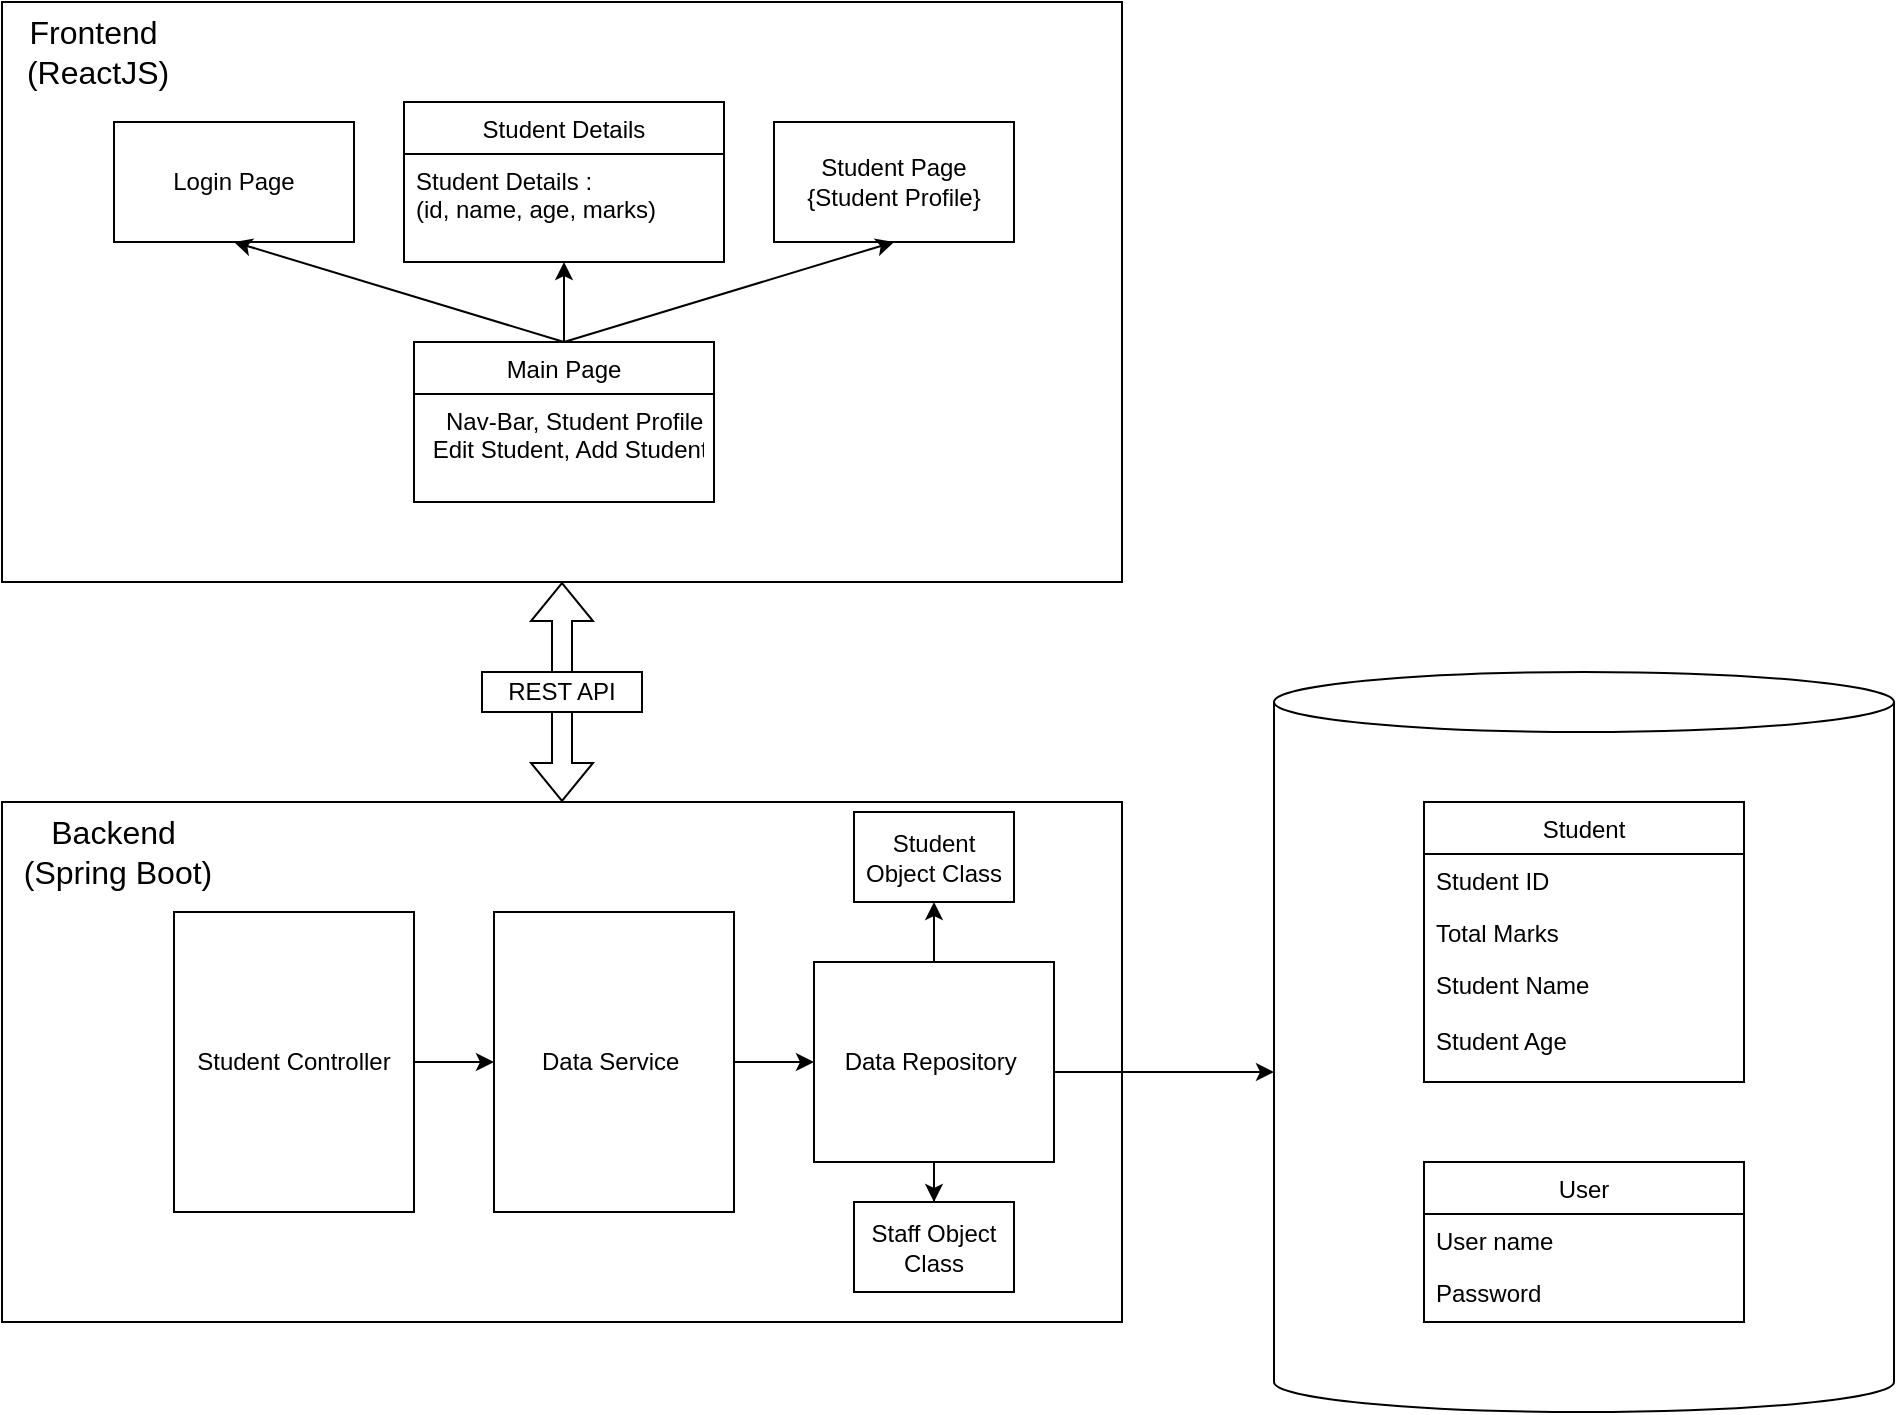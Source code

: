 <mxfile version="24.7.16">
  <diagram id="C5RBs43oDa-KdzZeNtuy" name="Page-1">
    <mxGraphModel dx="880" dy="1603" grid="1" gridSize="10" guides="1" tooltips="1" connect="1" arrows="1" fold="1" page="1" pageScale="1" pageWidth="827" pageHeight="1169" math="0" shadow="0">
      <root>
        <mxCell id="WIyWlLk6GJQsqaUBKTNV-0" />
        <mxCell id="WIyWlLk6GJQsqaUBKTNV-1" parent="WIyWlLk6GJQsqaUBKTNV-0" />
        <mxCell id="KbAVaOLCOC8fgSEtVhAz-41" value="" style="shape=cylinder3;whiteSpace=wrap;html=1;boundedLbl=1;backgroundOutline=1;size=15;" parent="WIyWlLk6GJQsqaUBKTNV-1" vertex="1">
          <mxGeometry x="770" y="305" width="310" height="370" as="geometry" />
        </mxCell>
        <mxCell id="KbAVaOLCOC8fgSEtVhAz-26" value="" style="rounded=0;whiteSpace=wrap;html=1;" parent="WIyWlLk6GJQsqaUBKTNV-1" vertex="1">
          <mxGeometry x="134" y="-30" width="560" height="290" as="geometry" />
        </mxCell>
        <mxCell id="zkfFHV4jXpPFQw0GAbJ--6" value="Student" style="swimlane;fontStyle=0;align=center;verticalAlign=top;childLayout=stackLayout;horizontal=1;startSize=26;horizontalStack=0;resizeParent=1;resizeLast=0;collapsible=1;marginBottom=0;rounded=0;shadow=0;strokeWidth=1;movable=1;resizable=1;rotatable=1;deletable=1;editable=1;locked=0;connectable=1;" parent="WIyWlLk6GJQsqaUBKTNV-1" vertex="1">
          <mxGeometry x="845" y="370" width="160" height="140" as="geometry">
            <mxRectangle x="130" y="380" width="160" height="26" as="alternateBounds" />
          </mxGeometry>
        </mxCell>
        <mxCell id="zkfFHV4jXpPFQw0GAbJ--7" value="Student ID    " style="text;align=left;verticalAlign=top;spacingLeft=4;spacingRight=4;overflow=hidden;rotatable=1;points=[[0,0.5],[1,0.5]];portConstraint=eastwest;movable=1;resizable=1;deletable=1;editable=1;locked=0;connectable=1;" parent="zkfFHV4jXpPFQw0GAbJ--6" vertex="1">
          <mxGeometry y="26" width="160" height="26" as="geometry" />
        </mxCell>
        <mxCell id="zkfFHV4jXpPFQw0GAbJ--10" value="Total Marks" style="text;align=left;verticalAlign=top;spacingLeft=4;spacingRight=4;overflow=hidden;rotatable=1;points=[[0,0.5],[1,0.5]];portConstraint=eastwest;fontStyle=0;movable=1;resizable=1;deletable=1;editable=1;locked=0;connectable=1;" parent="zkfFHV4jXpPFQw0GAbJ--6" vertex="1">
          <mxGeometry y="52" width="160" height="26" as="geometry" />
        </mxCell>
        <mxCell id="zkfFHV4jXpPFQw0GAbJ--8" value="Student Name" style="text;align=left;verticalAlign=top;spacingLeft=4;spacingRight=4;overflow=hidden;rotatable=1;points=[[0,0.5],[1,0.5]];portConstraint=eastwest;rounded=0;shadow=0;html=0;movable=1;resizable=1;deletable=1;editable=1;locked=0;connectable=1;" parent="zkfFHV4jXpPFQw0GAbJ--6" vertex="1">
          <mxGeometry y="78" width="160" height="28" as="geometry" />
        </mxCell>
        <mxCell id="KbAVaOLCOC8fgSEtVhAz-2" value="Student Age" style="text;align=left;verticalAlign=top;spacingLeft=4;spacingRight=4;overflow=hidden;rotatable=1;points=[[0,0.5],[1,0.5]];portConstraint=eastwest;rounded=0;shadow=0;html=0;movable=1;resizable=1;deletable=1;editable=1;locked=0;connectable=1;" parent="zkfFHV4jXpPFQw0GAbJ--6" vertex="1">
          <mxGeometry y="106" width="160" height="28" as="geometry" />
        </mxCell>
        <mxCell id="KbAVaOLCOC8fgSEtVhAz-4" value="Main Page" style="swimlane;fontStyle=0;align=center;verticalAlign=top;childLayout=stackLayout;horizontal=1;startSize=26;horizontalStack=0;resizeParent=1;resizeLast=0;collapsible=1;marginBottom=0;rounded=0;shadow=0;strokeWidth=1;movable=1;resizable=1;rotatable=1;deletable=1;editable=1;locked=0;connectable=1;" parent="WIyWlLk6GJQsqaUBKTNV-1" vertex="1">
          <mxGeometry x="340" y="140" width="150" height="80" as="geometry">
            <mxRectangle x="130" y="380" width="160" height="26" as="alternateBounds" />
          </mxGeometry>
        </mxCell>
        <mxCell id="KbAVaOLCOC8fgSEtVhAz-5" value="   Nav-Bar, Student Profile,&#xa; Edit Student, Add Student" style="text;align=left;verticalAlign=top;spacingLeft=4;spacingRight=4;overflow=hidden;rotatable=1;points=[[0,0.5],[1,0.5]];portConstraint=eastwest;movable=1;resizable=1;deletable=1;editable=1;locked=0;connectable=1;" parent="KbAVaOLCOC8fgSEtVhAz-4" vertex="1">
          <mxGeometry y="26" width="150" height="54" as="geometry" />
        </mxCell>
        <mxCell id="KbAVaOLCOC8fgSEtVhAz-9" value="Login Page" style="rounded=0;whiteSpace=wrap;html=1;" parent="WIyWlLk6GJQsqaUBKTNV-1" vertex="1">
          <mxGeometry x="190" y="30" width="120" height="60" as="geometry" />
        </mxCell>
        <mxCell id="KbAVaOLCOC8fgSEtVhAz-10" value="Student Page&lt;div&gt;{Student Profile}&lt;/div&gt;" style="rounded=0;whiteSpace=wrap;html=1;" parent="WIyWlLk6GJQsqaUBKTNV-1" vertex="1">
          <mxGeometry x="520" y="30" width="120" height="60" as="geometry" />
        </mxCell>
        <mxCell id="KbAVaOLCOC8fgSEtVhAz-16" value="" style="endArrow=classic;html=1;rounded=0;entryX=0.5;entryY=1;entryDx=0;entryDy=0;exitX=0.5;exitY=0;exitDx=0;exitDy=0;" parent="WIyWlLk6GJQsqaUBKTNV-1" source="KbAVaOLCOC8fgSEtVhAz-4" target="KbAVaOLCOC8fgSEtVhAz-9" edge="1">
          <mxGeometry width="50" height="50" relative="1" as="geometry">
            <mxPoint x="90" y="200" as="sourcePoint" />
            <mxPoint x="140" y="150" as="targetPoint" />
          </mxGeometry>
        </mxCell>
        <mxCell id="KbAVaOLCOC8fgSEtVhAz-17" value="" style="endArrow=classic;html=1;rounded=0;exitX=0.5;exitY=0;exitDx=0;exitDy=0;entryX=0.5;entryY=1;entryDx=0;entryDy=0;" parent="WIyWlLk6GJQsqaUBKTNV-1" source="KbAVaOLCOC8fgSEtVhAz-4" target="KbAVaOLCOC8fgSEtVhAz-10" edge="1">
          <mxGeometry width="50" height="50" relative="1" as="geometry">
            <mxPoint x="120" y="180" as="sourcePoint" />
            <mxPoint x="170" y="130" as="targetPoint" />
          </mxGeometry>
        </mxCell>
        <mxCell id="KbAVaOLCOC8fgSEtVhAz-19" value="Student Details" style="swimlane;fontStyle=0;align=center;verticalAlign=top;childLayout=stackLayout;horizontal=1;startSize=26;horizontalStack=0;resizeParent=1;resizeLast=0;collapsible=1;marginBottom=0;rounded=0;shadow=0;strokeWidth=1;movable=1;resizable=1;rotatable=1;deletable=1;editable=1;locked=0;connectable=1;" parent="WIyWlLk6GJQsqaUBKTNV-1" vertex="1">
          <mxGeometry x="335" y="20" width="160" height="80" as="geometry">
            <mxRectangle x="130" y="380" width="160" height="26" as="alternateBounds" />
          </mxGeometry>
        </mxCell>
        <mxCell id="KbAVaOLCOC8fgSEtVhAz-20" value="Student Details : &#xa;(id, name, age, marks)" style="text;align=left;verticalAlign=top;spacingLeft=4;spacingRight=4;overflow=hidden;rotatable=1;points=[[0,0.5],[1,0.5]];portConstraint=eastwest;movable=1;resizable=1;deletable=1;editable=1;locked=0;connectable=1;" parent="KbAVaOLCOC8fgSEtVhAz-19" vertex="1">
          <mxGeometry y="26" width="160" height="44" as="geometry" />
        </mxCell>
        <mxCell id="KbAVaOLCOC8fgSEtVhAz-24" value="" style="endArrow=classic;html=1;rounded=0;entryX=0.5;entryY=1;entryDx=0;entryDy=0;exitX=0.5;exitY=0;exitDx=0;exitDy=0;" parent="WIyWlLk6GJQsqaUBKTNV-1" source="KbAVaOLCOC8fgSEtVhAz-4" target="KbAVaOLCOC8fgSEtVhAz-19" edge="1">
          <mxGeometry width="50" height="50" relative="1" as="geometry">
            <mxPoint x="470" y="190" as="sourcePoint" />
            <mxPoint x="520" y="140" as="targetPoint" />
          </mxGeometry>
        </mxCell>
        <mxCell id="KbAVaOLCOC8fgSEtVhAz-27" value="&lt;font style=&quot;font-size: 16px;&quot;&gt;Frontend&amp;nbsp;&lt;/font&gt;&lt;div style=&quot;font-size: 16px;&quot;&gt;&lt;font style=&quot;font-size: 16px;&quot;&gt;(ReactJS&lt;span style=&quot;background-color: initial;&quot;&gt;)&lt;/span&gt;&lt;/font&gt;&lt;/div&gt;" style="text;html=1;align=center;verticalAlign=middle;whiteSpace=wrap;rounded=0;" parent="WIyWlLk6GJQsqaUBKTNV-1" vertex="1">
          <mxGeometry x="134" y="-30" width="96" height="50" as="geometry" />
        </mxCell>
        <mxCell id="KbAVaOLCOC8fgSEtVhAz-28" value="" style="rounded=0;whiteSpace=wrap;html=1;" parent="WIyWlLk6GJQsqaUBKTNV-1" vertex="1">
          <mxGeometry x="134" y="370" width="560" height="260" as="geometry" />
        </mxCell>
        <mxCell id="KbAVaOLCOC8fgSEtVhAz-30" value="&lt;font style=&quot;font-size: 16px;&quot;&gt;Backend&amp;nbsp;&lt;/font&gt;&lt;div style=&quot;font-size: 16px;&quot;&gt;&lt;font style=&quot;font-size: 16px;&quot;&gt;(Spring Boot&lt;span style=&quot;background-color: initial;&quot;&gt;)&lt;/span&gt;&lt;/font&gt;&lt;/div&gt;" style="text;html=1;align=center;verticalAlign=middle;whiteSpace=wrap;rounded=0;" parent="WIyWlLk6GJQsqaUBKTNV-1" vertex="1">
          <mxGeometry x="134" y="370" width="116" height="50" as="geometry" />
        </mxCell>
        <mxCell id="KbAVaOLCOC8fgSEtVhAz-31" value="Student Object Class" style="rounded=0;whiteSpace=wrap;html=1;" parent="WIyWlLk6GJQsqaUBKTNV-1" vertex="1">
          <mxGeometry x="560" y="375" width="80" height="45" as="geometry" />
        </mxCell>
        <mxCell id="KbAVaOLCOC8fgSEtVhAz-48" value="" style="edgeStyle=orthogonalEdgeStyle;rounded=0;orthogonalLoop=1;jettySize=auto;html=1;" parent="WIyWlLk6GJQsqaUBKTNV-1" source="KbAVaOLCOC8fgSEtVhAz-32" target="KbAVaOLCOC8fgSEtVhAz-33" edge="1">
          <mxGeometry relative="1" as="geometry" />
        </mxCell>
        <mxCell id="KbAVaOLCOC8fgSEtVhAz-32" value="Data Service&amp;nbsp;" style="rounded=0;whiteSpace=wrap;html=1;" parent="WIyWlLk6GJQsqaUBKTNV-1" vertex="1">
          <mxGeometry x="380" y="425" width="120" height="150" as="geometry" />
        </mxCell>
        <mxCell id="KbAVaOLCOC8fgSEtVhAz-43" value="" style="edgeStyle=orthogonalEdgeStyle;rounded=0;orthogonalLoop=1;jettySize=auto;html=1;" parent="WIyWlLk6GJQsqaUBKTNV-1" source="KbAVaOLCOC8fgSEtVhAz-33" target="KbAVaOLCOC8fgSEtVhAz-31" edge="1">
          <mxGeometry relative="1" as="geometry" />
        </mxCell>
        <mxCell id="KbAVaOLCOC8fgSEtVhAz-44" value="" style="edgeStyle=orthogonalEdgeStyle;rounded=0;orthogonalLoop=1;jettySize=auto;html=1;" parent="WIyWlLk6GJQsqaUBKTNV-1" source="KbAVaOLCOC8fgSEtVhAz-33" target="KbAVaOLCOC8fgSEtVhAz-42" edge="1">
          <mxGeometry relative="1" as="geometry" />
        </mxCell>
        <mxCell id="KbAVaOLCOC8fgSEtVhAz-33" value="Data Repository&amp;nbsp;" style="rounded=0;whiteSpace=wrap;html=1;" parent="WIyWlLk6GJQsqaUBKTNV-1" vertex="1">
          <mxGeometry x="540" y="450" width="120" height="100" as="geometry" />
        </mxCell>
        <mxCell id="KbAVaOLCOC8fgSEtVhAz-47" value="" style="edgeStyle=orthogonalEdgeStyle;rounded=0;orthogonalLoop=1;jettySize=auto;html=1;" parent="WIyWlLk6GJQsqaUBKTNV-1" source="KbAVaOLCOC8fgSEtVhAz-34" target="KbAVaOLCOC8fgSEtVhAz-32" edge="1">
          <mxGeometry relative="1" as="geometry" />
        </mxCell>
        <mxCell id="KbAVaOLCOC8fgSEtVhAz-34" value="Student Controller" style="rounded=0;whiteSpace=wrap;html=1;" parent="WIyWlLk6GJQsqaUBKTNV-1" vertex="1">
          <mxGeometry x="220" y="425" width="120" height="150" as="geometry" />
        </mxCell>
        <mxCell id="KbAVaOLCOC8fgSEtVhAz-36" value="User" style="swimlane;fontStyle=0;align=center;verticalAlign=top;childLayout=stackLayout;horizontal=1;startSize=26;horizontalStack=0;resizeParent=1;resizeLast=0;collapsible=1;marginBottom=0;rounded=0;shadow=0;strokeWidth=1;movable=1;resizable=1;rotatable=1;deletable=1;editable=1;locked=0;connectable=1;" parent="WIyWlLk6GJQsqaUBKTNV-1" vertex="1">
          <mxGeometry x="845" y="550" width="160" height="80" as="geometry">
            <mxRectangle x="130" y="380" width="160" height="26" as="alternateBounds" />
          </mxGeometry>
        </mxCell>
        <mxCell id="KbAVaOLCOC8fgSEtVhAz-37" value="User name" style="text;align=left;verticalAlign=top;spacingLeft=4;spacingRight=4;overflow=hidden;rotatable=1;points=[[0,0.5],[1,0.5]];portConstraint=eastwest;movable=1;resizable=1;deletable=1;editable=1;locked=0;connectable=1;" parent="KbAVaOLCOC8fgSEtVhAz-36" vertex="1">
          <mxGeometry y="26" width="160" height="26" as="geometry" />
        </mxCell>
        <mxCell id="KbAVaOLCOC8fgSEtVhAz-38" value="Password" style="text;align=left;verticalAlign=top;spacingLeft=4;spacingRight=4;overflow=hidden;rotatable=1;points=[[0,0.5],[1,0.5]];portConstraint=eastwest;fontStyle=0;movable=1;resizable=1;deletable=1;editable=1;locked=0;connectable=1;" parent="KbAVaOLCOC8fgSEtVhAz-36" vertex="1">
          <mxGeometry y="52" width="160" height="26" as="geometry" />
        </mxCell>
        <mxCell id="KbAVaOLCOC8fgSEtVhAz-42" value="Staff Object Class" style="rounded=0;whiteSpace=wrap;html=1;" parent="WIyWlLk6GJQsqaUBKTNV-1" vertex="1">
          <mxGeometry x="560" y="570" width="80" height="45" as="geometry" />
        </mxCell>
        <mxCell id="KbAVaOLCOC8fgSEtVhAz-45" style="edgeStyle=orthogonalEdgeStyle;rounded=0;orthogonalLoop=1;jettySize=auto;html=1;" parent="WIyWlLk6GJQsqaUBKTNV-1" source="KbAVaOLCOC8fgSEtVhAz-33" edge="1">
          <mxGeometry relative="1" as="geometry">
            <mxPoint x="770" y="505" as="targetPoint" />
            <Array as="points">
              <mxPoint x="770" y="505" />
            </Array>
          </mxGeometry>
        </mxCell>
        <mxCell id="KbAVaOLCOC8fgSEtVhAz-49" value="" style="shape=flexArrow;endArrow=classic;startArrow=classic;html=1;rounded=0;entryX=0.5;entryY=1;entryDx=0;entryDy=0;" parent="WIyWlLk6GJQsqaUBKTNV-1" target="KbAVaOLCOC8fgSEtVhAz-26" edge="1">
          <mxGeometry width="100" height="100" relative="1" as="geometry">
            <mxPoint x="414" y="370" as="sourcePoint" />
            <mxPoint x="408" y="260" as="targetPoint" />
          </mxGeometry>
        </mxCell>
        <mxCell id="KbAVaOLCOC8fgSEtVhAz-50" value="REST API" style="rounded=0;whiteSpace=wrap;html=1;" parent="WIyWlLk6GJQsqaUBKTNV-1" vertex="1">
          <mxGeometry x="374" y="305" width="80" height="20" as="geometry" />
        </mxCell>
      </root>
    </mxGraphModel>
  </diagram>
</mxfile>
